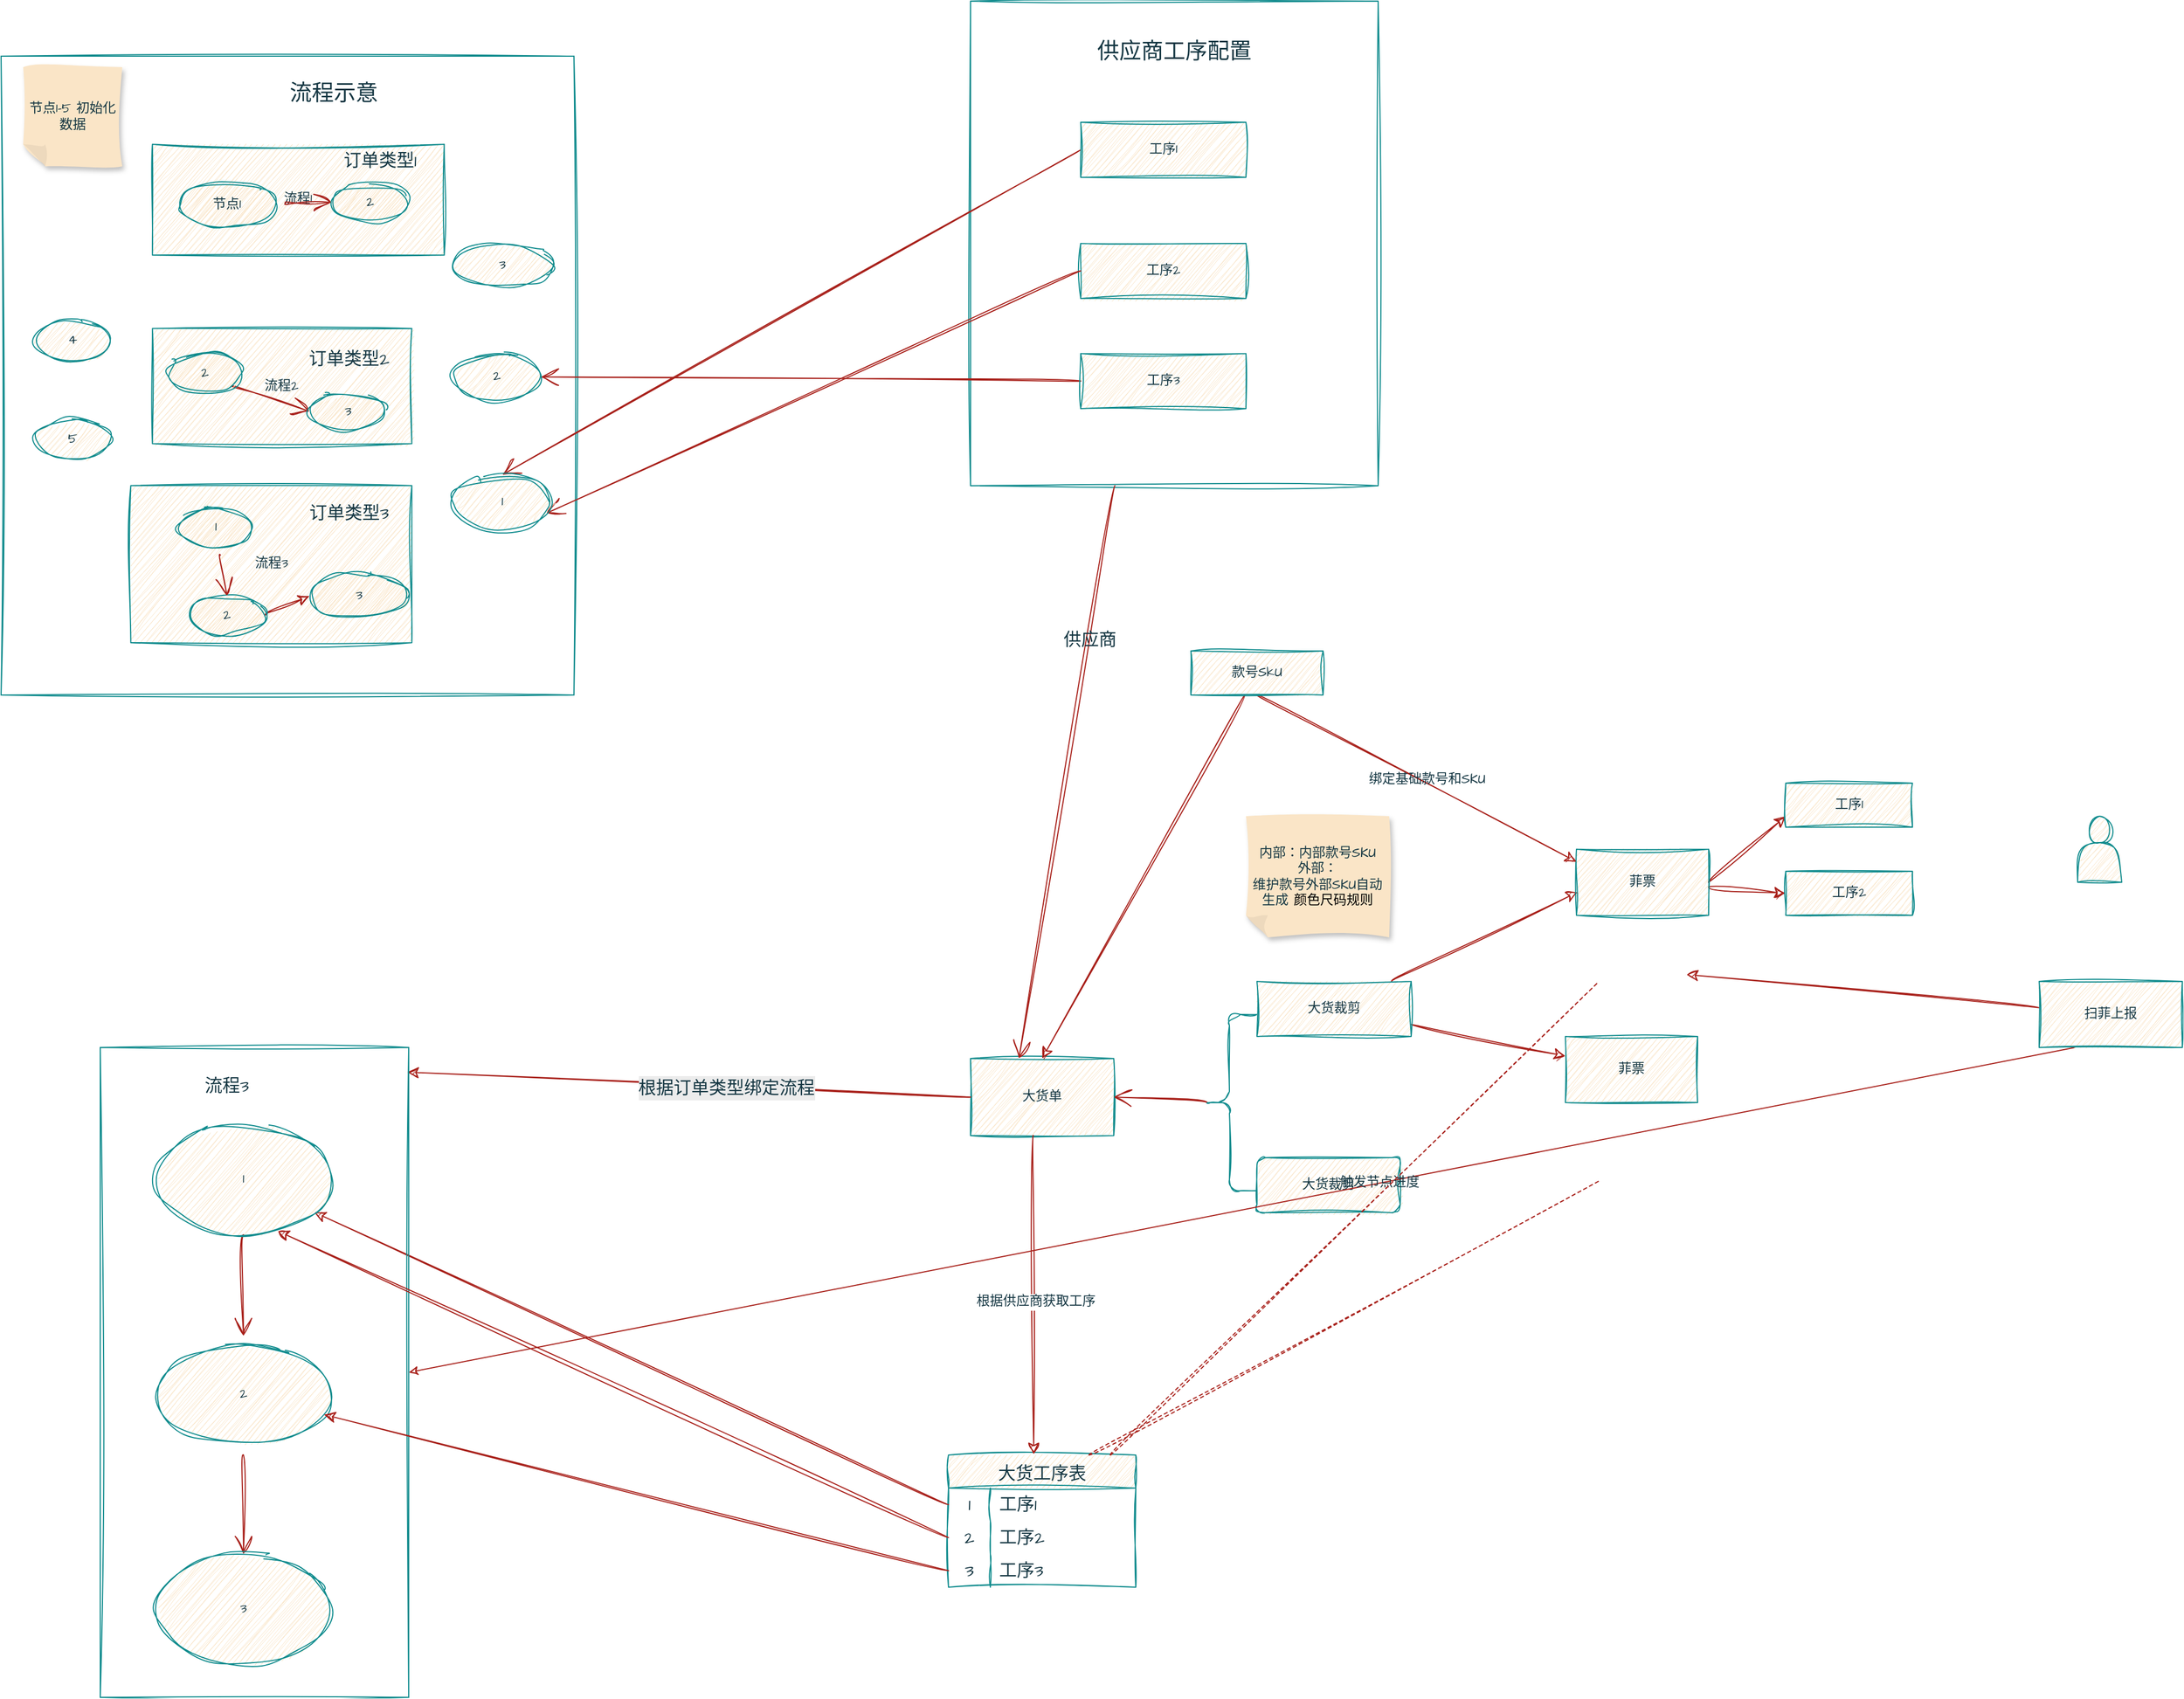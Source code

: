 <mxfile version="27.2.0">
  <diagram name="第 1 页" id="W9jlXEuaU4t_uOBNAHtk">
    <mxGraphModel dx="4156" dy="3785" grid="1" gridSize="10" guides="1" tooltips="1" connect="1" arrows="1" fold="1" page="0" pageScale="1" pageWidth="850" pageHeight="1100" background="none" math="0" shadow="0" adaptiveColors="simple">
      <root>
        <mxCell id="0" />
        <mxCell id="1" style="" parent="0" />
        <mxCell id="cmWE11bbGO-BxmX4DhXF-16" value="大货单" style="rounded=0;whiteSpace=wrap;html=1;hachureGap=4;fontFamily=Architects Daughter;fontSource=https%3A%2F%2Ffonts.googleapis.com%2Fcss%3Ffamily%3DArchitects%2BDaughter;labelBackgroundColor=none;sketch=1;curveFitting=1;jiggle=2;fillColor=#FAE5C7;strokeColor=#0F8B8D;fontColor=#143642;" parent="1" vertex="1">
          <mxGeometry x="640" y="-290" width="130" height="70" as="geometry" />
        </mxCell>
        <mxCell id="TcwltuWnv1kfypabmCLU-60" style="edgeStyle=none;curved=1;rounded=0;sketch=1;hachureGap=4;jiggle=2;curveFitting=1;orthogonalLoop=1;jettySize=auto;html=1;exitX=0.1;exitY=0.5;exitDx=0;exitDy=0;exitPerimeter=0;entryX=1;entryY=0.5;entryDx=0;entryDy=0;strokeColor=#A8201A;fontFamily=Architects Daughter;fontSource=https%3A%2F%2Ffonts.googleapis.com%2Fcss%3Ffamily%3DArchitects%2BDaughter;fontSize=16;fontColor=default;startSize=14;endArrow=open;endSize=14;sourcePerimeterSpacing=8;targetPerimeterSpacing=8;fillColor=#FAE5C7;labelBackgroundColor=none;" parent="1" source="cmWE11bbGO-BxmX4DhXF-53" target="cmWE11bbGO-BxmX4DhXF-16" edge="1">
          <mxGeometry relative="1" as="geometry" />
        </mxCell>
        <mxCell id="cmWE11bbGO-BxmX4DhXF-53" value="" style="shape=curlyBracket;whiteSpace=wrap;html=1;rounded=1;labelPosition=left;verticalLabelPosition=middle;align=right;verticalAlign=middle;hachureGap=4;fontFamily=Architects Daughter;fontSource=https%3A%2F%2Ffonts.googleapis.com%2Fcss%3Ffamily%3DArchitects%2BDaughter;labelBackgroundColor=none;sketch=1;curveFitting=1;jiggle=2;fillColor=#FAE5C7;strokeColor=#0F8B8D;fontColor=#143642;" parent="1" vertex="1">
          <mxGeometry x="850" y="-330" width="50" height="160" as="geometry" />
        </mxCell>
        <mxCell id="cmWE11bbGO-BxmX4DhXF-55" value="大货裁剪" style="whiteSpace=wrap;html=1;fontFamily=Architects Daughter;align=center;rounded=1;hachureGap=4;fontSource=https%3A%2F%2Ffonts.googleapis.com%2Fcss%3Ffamily%3DArchitects%2BDaughter;labelBackgroundColor=none;sketch=1;curveFitting=1;jiggle=2;fillColor=#FAE5C7;strokeColor=#0F8B8D;fontColor=#143642;" parent="1" vertex="1">
          <mxGeometry x="900" y="-200" width="130" height="50" as="geometry" />
        </mxCell>
        <mxCell id="cmWE11bbGO-BxmX4DhXF-61" value="" style="edgeStyle=none;curved=1;rounded=0;hachureGap=4;orthogonalLoop=1;jettySize=auto;html=1;fontFamily=Architects Daughter;fontSource=https%3A%2F%2Ffonts.googleapis.com%2Fcss%3Ffamily%3DArchitects%2BDaughter;fontSize=12;fontColor=default;startSize=8;endSize=8;entryX=0.008;entryY=0.65;entryDx=0;entryDy=0;entryPerimeter=0;labelBackgroundColor=none;sketch=1;curveFitting=1;jiggle=2;strokeColor=#A8201A;" parent="1" source="cmWE11bbGO-BxmX4DhXF-57" target="cmWE11bbGO-BxmX4DhXF-60" edge="1">
          <mxGeometry relative="1" as="geometry" />
        </mxCell>
        <mxCell id="cmWE11bbGO-BxmX4DhXF-64" value="" style="edgeStyle=none;curved=1;rounded=0;hachureGap=4;orthogonalLoop=1;jettySize=auto;html=1;fontFamily=Architects Daughter;fontSource=https%3A%2F%2Ffonts.googleapis.com%2Fcss%3Ffamily%3DArchitects%2BDaughter;fontSize=12;fontColor=default;startSize=8;endSize=8;labelBackgroundColor=none;sketch=1;curveFitting=1;jiggle=2;strokeColor=#A8201A;" parent="1" source="cmWE11bbGO-BxmX4DhXF-57" target="cmWE11bbGO-BxmX4DhXF-63" edge="1">
          <mxGeometry relative="1" as="geometry" />
        </mxCell>
        <mxCell id="cmWE11bbGO-BxmX4DhXF-57" value="大货裁剪" style="whiteSpace=wrap;html=1;hachureGap=4;fontFamily=Architects Daughter;fontSource=https%3A%2F%2Ffonts.googleapis.com%2Fcss%3Ffamily%3DArchitects%2BDaughter;labelBackgroundColor=none;sketch=1;curveFitting=1;jiggle=2;fillColor=#FAE5C7;strokeColor=#0F8B8D;fontColor=#143642;" parent="1" vertex="1">
          <mxGeometry x="900" y="-360" width="140" height="50" as="geometry" />
        </mxCell>
        <mxCell id="cmWE11bbGO-BxmX4DhXF-79" style="edgeStyle=none;curved=1;rounded=0;hachureGap=4;orthogonalLoop=1;jettySize=auto;html=1;exitX=1;exitY=0.5;exitDx=0;exitDy=0;entryX=0;entryY=0.75;entryDx=0;entryDy=0;fontFamily=Architects Daughter;fontSource=https%3A%2F%2Ffonts.googleapis.com%2Fcss%3Ffamily%3DArchitects%2BDaughter;fontSize=12;fontColor=default;startSize=8;endSize=8;labelBackgroundColor=none;sketch=1;curveFitting=1;jiggle=2;strokeColor=#A8201A;" parent="1" source="cmWE11bbGO-BxmX4DhXF-60" target="cmWE11bbGO-BxmX4DhXF-76" edge="1">
          <mxGeometry relative="1" as="geometry" />
        </mxCell>
        <mxCell id="cmWE11bbGO-BxmX4DhXF-80" style="edgeStyle=none;curved=1;rounded=0;hachureGap=4;orthogonalLoop=1;jettySize=auto;html=1;entryX=0;entryY=0.5;entryDx=0;entryDy=0;fontFamily=Architects Daughter;fontSource=https%3A%2F%2Ffonts.googleapis.com%2Fcss%3Ffamily%3DArchitects%2BDaughter;fontSize=12;fontColor=default;startSize=8;endSize=8;labelBackgroundColor=none;sketch=1;curveFitting=1;jiggle=2;strokeColor=#A8201A;" parent="1" source="cmWE11bbGO-BxmX4DhXF-60" target="cmWE11bbGO-BxmX4DhXF-77" edge="1">
          <mxGeometry relative="1" as="geometry" />
        </mxCell>
        <mxCell id="cmWE11bbGO-BxmX4DhXF-60" value="菲票" style="whiteSpace=wrap;html=1;fontFamily=Architects Daughter;hachureGap=4;fontSource=https%3A%2F%2Ffonts.googleapis.com%2Fcss%3Ffamily%3DArchitects%2BDaughter;labelBackgroundColor=none;sketch=1;curveFitting=1;jiggle=2;fillColor=#FAE5C7;strokeColor=#0F8B8D;fontColor=#143642;" parent="1" vertex="1">
          <mxGeometry x="1190" y="-480" width="120" height="60" as="geometry" />
        </mxCell>
        <mxCell id="cmWE11bbGO-BxmX4DhXF-63" value="菲票" style="whiteSpace=wrap;html=1;fontFamily=Architects Daughter;hachureGap=4;fontSource=https%3A%2F%2Ffonts.googleapis.com%2Fcss%3Ffamily%3DArchitects%2BDaughter;labelBackgroundColor=none;sketch=1;curveFitting=1;jiggle=2;fillColor=#FAE5C7;strokeColor=#0F8B8D;fontColor=#143642;" parent="1" vertex="1">
          <mxGeometry x="1180" y="-310" width="120" height="60" as="geometry" />
        </mxCell>
        <mxCell id="cmWE11bbGO-BxmX4DhXF-67" style="edgeStyle=none;curved=1;rounded=0;hachureGap=4;orthogonalLoop=1;jettySize=auto;html=1;entryX=0.5;entryY=0;entryDx=0;entryDy=0;fontFamily=Architects Daughter;fontSource=https%3A%2F%2Ffonts.googleapis.com%2Fcss%3Ffamily%3DArchitects%2BDaughter;fontSize=12;fontColor=default;startSize=8;endSize=8;labelBackgroundColor=none;sketch=1;curveFitting=1;jiggle=2;strokeColor=#A8201A;" parent="1" source="cmWE11bbGO-BxmX4DhXF-66" target="cmWE11bbGO-BxmX4DhXF-16" edge="1">
          <mxGeometry relative="1" as="geometry" />
        </mxCell>
        <mxCell id="cmWE11bbGO-BxmX4DhXF-68" style="edgeStyle=none;curved=1;rounded=0;hachureGap=4;orthogonalLoop=1;jettySize=auto;html=1;entryX=0.5;entryY=0;entryDx=0;entryDy=0;fontFamily=Architects Daughter;fontSource=https%3A%2F%2Ffonts.googleapis.com%2Fcss%3Ffamily%3DArchitects%2BDaughter;fontSize=12;fontColor=default;startSize=8;endSize=8;exitX=0.5;exitY=1;exitDx=0;exitDy=0;labelBackgroundColor=none;sketch=1;curveFitting=1;jiggle=2;strokeColor=#A8201A;" parent="1" source="cmWE11bbGO-BxmX4DhXF-66" edge="1">
          <mxGeometry relative="1" as="geometry">
            <mxPoint x="800" y="-590.003" as="sourcePoint" />
            <mxPoint x="1190" y="-468.67" as="targetPoint" />
          </mxGeometry>
        </mxCell>
        <mxCell id="cmWE11bbGO-BxmX4DhXF-69" value="" style="edgeLabel;html=1;align=center;verticalAlign=middle;resizable=0;points=[];fontSize=12;hachureGap=4;fontFamily=Architects Daughter;fontSource=https%3A%2F%2Ffonts.googleapis.com%2Fcss%3Ffamily%3DArchitects%2BDaughter;labelBackgroundColor=none;sketch=1;curveFitting=1;jiggle=2;fontColor=#143642;" parent="cmWE11bbGO-BxmX4DhXF-68" vertex="1" connectable="0">
          <mxGeometry x="0.214" y="3" relative="1" as="geometry">
            <mxPoint as="offset" />
          </mxGeometry>
        </mxCell>
        <mxCell id="cmWE11bbGO-BxmX4DhXF-70" value="绑定基础款号和SKU" style="edgeLabel;html=1;align=center;verticalAlign=middle;resizable=0;points=[];fontSize=12;hachureGap=4;fontFamily=Architects Daughter;fontSource=https%3A%2F%2Ffonts.googleapis.com%2Fcss%3Ffamily%3DArchitects%2BDaughter;labelBackgroundColor=none;sketch=1;curveFitting=1;jiggle=2;fontColor=#143642;" parent="cmWE11bbGO-BxmX4DhXF-68" vertex="1" connectable="0">
          <mxGeometry x="0.049" y="3" relative="1" as="geometry">
            <mxPoint as="offset" />
          </mxGeometry>
        </mxCell>
        <mxCell id="cmWE11bbGO-BxmX4DhXF-66" value="款号SkU" style="rounded=0;whiteSpace=wrap;html=1;hachureGap=4;fontFamily=Architects Daughter;fontSource=https%3A%2F%2Ffonts.googleapis.com%2Fcss%3Ffamily%3DArchitects%2BDaughter;labelBackgroundColor=none;sketch=1;curveFitting=1;jiggle=2;fillColor=#FAE5C7;strokeColor=#0F8B8D;fontColor=#143642;" parent="1" vertex="1">
          <mxGeometry x="840" y="-660" width="120" height="40" as="geometry" />
        </mxCell>
        <mxCell id="cmWE11bbGO-BxmX4DhXF-74" value="内部：内部款号SKU&lt;div&gt;外部：&lt;/div&gt;&lt;div&gt;维护款号外部SKU自动生成&amp;nbsp;&lt;span style=&quot;background-color: transparent; color: light-dark(rgb(0, 0, 0), rgb(237, 237, 237));&quot;&gt;颜色尺码规则&lt;/span&gt;&lt;/div&gt;" style="shape=note;whiteSpace=wrap;html=1;backgroundOutline=1;darkOpacity=0.05;strokeColor=none;fillStyle=solid;direction=west;gradientDirection=north;shadow=1;size=20;pointerEvents=1;hachureGap=4;fontFamily=Architects Daughter;fontSource=https%3A%2F%2Ffonts.googleapis.com%2Fcss%3Ffamily%3DArchitects%2BDaughter;labelBackgroundColor=none;sketch=1;curveFitting=1;jiggle=2;fillColor=#FAE5C7;fontColor=#143642;" parent="1" vertex="1">
          <mxGeometry x="890" y="-510" width="130" height="110" as="geometry" />
        </mxCell>
        <mxCell id="KBR9rTQuNz3WerCVQNlE-19" style="edgeStyle=none;curved=1;rounded=0;hachureGap=4;orthogonalLoop=1;jettySize=auto;html=1;fontFamily=Architects Daughter;fontSource=https%3A%2F%2Ffonts.googleapis.com%2Fcss%3Ffamily%3DArchitects%2BDaughter;fontSize=12;fontColor=default;startSize=8;endSize=8;labelBackgroundColor=none;sketch=1;curveFitting=1;jiggle=2;strokeColor=#A8201A;" parent="1" source="cmWE11bbGO-BxmX4DhXF-75" target="KBR9rTQuNz3WerCVQNlE-13" edge="1">
          <mxGeometry relative="1" as="geometry" />
        </mxCell>
        <mxCell id="KBR9rTQuNz3WerCVQNlE-21" style="edgeStyle=none;curved=1;rounded=0;hachureGap=4;orthogonalLoop=1;jettySize=auto;html=1;exitX=0.25;exitY=1;exitDx=0;exitDy=0;fontFamily=Architects Daughter;fontSource=https%3A%2F%2Ffonts.googleapis.com%2Fcss%3Ffamily%3DArchitects%2BDaughter;fontSize=12;fontColor=default;shape=filledEdge;entryX=1;entryY=0.5;entryDx=0;entryDy=0;labelBackgroundColor=none;sketch=1;curveFitting=1;jiggle=2;strokeColor=#A8201A;" parent="1" source="cmWE11bbGO-BxmX4DhXF-75" target="_ix0btXfoE0SnyyS-UEz-6" edge="1">
          <mxGeometry relative="1" as="geometry">
            <mxPoint x="1434.31" y="-42.04" as="targetPoint" />
          </mxGeometry>
        </mxCell>
        <mxCell id="KBR9rTQuNz3WerCVQNlE-22" value="触发节点进度" style="edgeLabel;html=1;align=center;verticalAlign=middle;resizable=0;points=[];fontSize=12;hachureGap=4;fontFamily=Architects Daughter;fontSource=https%3A%2F%2Ffonts.googleapis.com%2Fcss%3Ffamily%3DArchitects%2BDaughter;labelBackgroundColor=none;sketch=1;curveFitting=1;jiggle=2;fontColor=#143642;" parent="KBR9rTQuNz3WerCVQNlE-21" vertex="1" connectable="0">
          <mxGeometry x="-0.165" relative="1" as="geometry">
            <mxPoint as="offset" />
          </mxGeometry>
        </mxCell>
        <mxCell id="cmWE11bbGO-BxmX4DhXF-75" value="扫菲上报" style="rounded=0;whiteSpace=wrap;html=1;hachureGap=4;fontFamily=Architects Daughter;fontSource=https%3A%2F%2Ffonts.googleapis.com%2Fcss%3Ffamily%3DArchitects%2BDaughter;labelBackgroundColor=none;sketch=1;curveFitting=1;jiggle=2;fillColor=#FAE5C7;strokeColor=#0F8B8D;fontColor=#143642;" parent="1" vertex="1">
          <mxGeometry x="1610" y="-360" width="130" height="60" as="geometry" />
        </mxCell>
        <mxCell id="cmWE11bbGO-BxmX4DhXF-76" value="工序1" style="rounded=0;whiteSpace=wrap;html=1;hachureGap=4;fontFamily=Architects Daughter;fontSource=https%3A%2F%2Ffonts.googleapis.com%2Fcss%3Ffamily%3DArchitects%2BDaughter;labelBackgroundColor=none;sketch=1;curveFitting=1;jiggle=2;fillColor=#FAE5C7;strokeColor=#0F8B8D;fontColor=#143642;" parent="1" vertex="1">
          <mxGeometry x="1380" y="-540" width="115" height="40" as="geometry" />
        </mxCell>
        <mxCell id="cmWE11bbGO-BxmX4DhXF-77" value="工序2" style="rounded=0;whiteSpace=wrap;html=1;hachureGap=4;fontFamily=Architects Daughter;fontSource=https%3A%2F%2Ffonts.googleapis.com%2Fcss%3Ffamily%3DArchitects%2BDaughter;labelBackgroundColor=none;sketch=1;curveFitting=1;jiggle=2;fillColor=#FAE5C7;strokeColor=#0F8B8D;fontColor=#143642;" parent="1" vertex="1">
          <mxGeometry x="1380" y="-460" width="115" height="40" as="geometry" />
        </mxCell>
        <mxCell id="cmWE11bbGO-BxmX4DhXF-95" value="大货工序表" style="shape=table;startSize=30;container=1;collapsible=0;childLayout=tableLayout;fixedRows=1;rowLines=0;fontStyle=0;fontSize=16;hachureGap=4;fontFamily=Architects Daughter;fontSource=https%3A%2F%2Ffonts.googleapis.com%2Fcss%3Ffamily%3DArchitects%2BDaughter;labelBackgroundColor=none;sketch=1;curveFitting=1;jiggle=2;fillColor=#FAE5C7;strokeColor=#0F8B8D;fontColor=#143642;" parent="1" vertex="1">
          <mxGeometry x="620" y="70" width="170" height="120" as="geometry" />
        </mxCell>
        <mxCell id="cmWE11bbGO-BxmX4DhXF-96" value="" style="shape=tableRow;horizontal=0;startSize=0;swimlaneHead=0;swimlaneBody=0;top=0;left=0;bottom=0;right=0;collapsible=0;dropTarget=0;fillColor=none;points=[[0,0.5],[1,0.5]];portConstraint=eastwest;fontSize=16;hachureGap=4;fontFamily=Architects Daughter;fontSource=https%3A%2F%2Ffonts.googleapis.com%2Fcss%3Ffamily%3DArchitects%2BDaughter;labelBackgroundColor=none;sketch=1;curveFitting=1;jiggle=2;strokeColor=#0F8B8D;fontColor=#143642;" parent="cmWE11bbGO-BxmX4DhXF-95" vertex="1">
          <mxGeometry y="30" width="170" height="30" as="geometry" />
        </mxCell>
        <mxCell id="cmWE11bbGO-BxmX4DhXF-97" value="1" style="shape=partialRectangle;html=1;whiteSpace=wrap;connectable=0;fillColor=none;top=0;left=0;bottom=0;right=0;overflow=hidden;pointerEvents=1;fontSize=16;hachureGap=4;fontFamily=Architects Daughter;fontSource=https%3A%2F%2Ffonts.googleapis.com%2Fcss%3Ffamily%3DArchitects%2BDaughter;labelBackgroundColor=none;sketch=1;curveFitting=1;jiggle=2;strokeColor=#0F8B8D;fontColor=#143642;" parent="cmWE11bbGO-BxmX4DhXF-96" vertex="1">
          <mxGeometry width="38" height="30" as="geometry">
            <mxRectangle width="38" height="30" as="alternateBounds" />
          </mxGeometry>
        </mxCell>
        <mxCell id="cmWE11bbGO-BxmX4DhXF-98" value="工序1" style="shape=partialRectangle;html=1;whiteSpace=wrap;connectable=0;fillColor=none;top=0;left=0;bottom=0;right=0;align=left;spacingLeft=6;overflow=hidden;fontSize=16;hachureGap=4;fontFamily=Architects Daughter;fontSource=https%3A%2F%2Ffonts.googleapis.com%2Fcss%3Ffamily%3DArchitects%2BDaughter;labelBackgroundColor=none;sketch=1;curveFitting=1;jiggle=2;strokeColor=#0F8B8D;fontColor=#143642;" parent="cmWE11bbGO-BxmX4DhXF-96" vertex="1">
          <mxGeometry x="38" width="132" height="30" as="geometry">
            <mxRectangle width="132" height="30" as="alternateBounds" />
          </mxGeometry>
        </mxCell>
        <mxCell id="cmWE11bbGO-BxmX4DhXF-99" value="" style="shape=tableRow;horizontal=0;startSize=0;swimlaneHead=0;swimlaneBody=0;top=0;left=0;bottom=0;right=0;collapsible=0;dropTarget=0;fillColor=none;points=[[0,0.5],[1,0.5]];portConstraint=eastwest;fontSize=16;hachureGap=4;fontFamily=Architects Daughter;fontSource=https%3A%2F%2Ffonts.googleapis.com%2Fcss%3Ffamily%3DArchitects%2BDaughter;labelBackgroundColor=none;sketch=1;curveFitting=1;jiggle=2;strokeColor=#0F8B8D;fontColor=#143642;" parent="cmWE11bbGO-BxmX4DhXF-95" vertex="1">
          <mxGeometry y="60" width="170" height="30" as="geometry" />
        </mxCell>
        <mxCell id="cmWE11bbGO-BxmX4DhXF-100" value="2" style="shape=partialRectangle;html=1;whiteSpace=wrap;connectable=0;fillColor=none;top=0;left=0;bottom=0;right=0;overflow=hidden;fontSize=16;hachureGap=4;fontFamily=Architects Daughter;fontSource=https%3A%2F%2Ffonts.googleapis.com%2Fcss%3Ffamily%3DArchitects%2BDaughter;labelBackgroundColor=none;sketch=1;curveFitting=1;jiggle=2;strokeColor=#0F8B8D;fontColor=#143642;" parent="cmWE11bbGO-BxmX4DhXF-99" vertex="1">
          <mxGeometry width="38" height="30" as="geometry">
            <mxRectangle width="38" height="30" as="alternateBounds" />
          </mxGeometry>
        </mxCell>
        <mxCell id="cmWE11bbGO-BxmX4DhXF-101" value="工序2" style="shape=partialRectangle;html=1;whiteSpace=wrap;connectable=0;fillColor=none;top=0;left=0;bottom=0;right=0;align=left;spacingLeft=6;overflow=hidden;fontSize=16;hachureGap=4;fontFamily=Architects Daughter;fontSource=https%3A%2F%2Ffonts.googleapis.com%2Fcss%3Ffamily%3DArchitects%2BDaughter;labelBackgroundColor=none;sketch=1;curveFitting=1;jiggle=2;strokeColor=#0F8B8D;fontColor=#143642;" parent="cmWE11bbGO-BxmX4DhXF-99" vertex="1">
          <mxGeometry x="38" width="132" height="30" as="geometry">
            <mxRectangle width="132" height="30" as="alternateBounds" />
          </mxGeometry>
        </mxCell>
        <mxCell id="cmWE11bbGO-BxmX4DhXF-102" value="" style="shape=tableRow;horizontal=0;startSize=0;swimlaneHead=0;swimlaneBody=0;top=0;left=0;bottom=0;right=0;collapsible=0;dropTarget=0;fillColor=none;points=[[0,0.5],[1,0.5]];portConstraint=eastwest;fontSize=16;hachureGap=4;fontFamily=Architects Daughter;fontSource=https%3A%2F%2Ffonts.googleapis.com%2Fcss%3Ffamily%3DArchitects%2BDaughter;labelBackgroundColor=none;sketch=1;curveFitting=1;jiggle=2;strokeColor=#0F8B8D;fontColor=#143642;" parent="cmWE11bbGO-BxmX4DhXF-95" vertex="1">
          <mxGeometry y="90" width="170" height="30" as="geometry" />
        </mxCell>
        <mxCell id="cmWE11bbGO-BxmX4DhXF-103" value="3" style="shape=partialRectangle;html=1;whiteSpace=wrap;connectable=0;fillColor=none;top=0;left=0;bottom=0;right=0;overflow=hidden;fontSize=16;hachureGap=4;fontFamily=Architects Daughter;fontSource=https%3A%2F%2Ffonts.googleapis.com%2Fcss%3Ffamily%3DArchitects%2BDaughter;labelBackgroundColor=none;sketch=1;curveFitting=1;jiggle=2;strokeColor=#0F8B8D;fontColor=#143642;" parent="cmWE11bbGO-BxmX4DhXF-102" vertex="1">
          <mxGeometry width="38" height="30" as="geometry">
            <mxRectangle width="38" height="30" as="alternateBounds" />
          </mxGeometry>
        </mxCell>
        <mxCell id="cmWE11bbGO-BxmX4DhXF-104" value="工序3" style="shape=partialRectangle;html=1;whiteSpace=wrap;connectable=0;fillColor=none;top=0;left=0;bottom=0;right=0;align=left;spacingLeft=6;overflow=hidden;fontSize=16;hachureGap=4;fontFamily=Architects Daughter;fontSource=https%3A%2F%2Ffonts.googleapis.com%2Fcss%3Ffamily%3DArchitects%2BDaughter;labelBackgroundColor=none;sketch=1;curveFitting=1;jiggle=2;strokeColor=#0F8B8D;fontColor=#143642;" parent="cmWE11bbGO-BxmX4DhXF-102" vertex="1">
          <mxGeometry x="38" width="132" height="30" as="geometry">
            <mxRectangle width="132" height="30" as="alternateBounds" />
          </mxGeometry>
        </mxCell>
        <mxCell id="cmWE11bbGO-BxmX4DhXF-106" value="" style="shape=actor;whiteSpace=wrap;html=1;hachureGap=4;fontFamily=Architects Daughter;fontSource=https%3A%2F%2Ffonts.googleapis.com%2Fcss%3Ffamily%3DArchitects%2BDaughter;labelBackgroundColor=none;sketch=1;curveFitting=1;jiggle=2;fillColor=#FAE5C7;strokeColor=#0F8B8D;fontColor=#143642;" parent="1" vertex="1">
          <mxGeometry x="1645" y="-510" width="40" height="60" as="geometry" />
        </mxCell>
        <mxCell id="KBR9rTQuNz3WerCVQNlE-13" value="" style="shape=image;html=1;verticalAlign=top;verticalLabelPosition=bottom;labelBackgroundColor=none;imageAspect=0;aspect=fixed;image=https://cdn1.iconfinder.com/data/icons/iconoir-vol-3/24/qr-code-128.png;hachureGap=4;fontFamily=Architects Daughter;fontSource=https%3A%2F%2Ffonts.googleapis.com%2Fcss%3Ffamily%3DArchitects%2BDaughter;labelBorderColor=none;sketch=1;curveFitting=1;jiggle=2;fillColor=#FAE5C7;strokeColor=#0F8B8D;fontColor=#143642;" parent="1" vertex="1">
          <mxGeometry x="1210" y="-410" width="80" height="80" as="geometry" />
        </mxCell>
        <mxCell id="KBR9rTQuNz3WerCVQNlE-14" value="" style="shape=image;html=1;verticalAlign=top;verticalLabelPosition=bottom;labelBackgroundColor=none;imageAspect=0;aspect=fixed;image=https://cdn1.iconfinder.com/data/icons/iconoir-vol-3/24/qr-code-128.png;hachureGap=4;fontFamily=Architects Daughter;fontSource=https%3A%2F%2Ffonts.googleapis.com%2Fcss%3Ffamily%3DArchitects%2BDaughter;labelBorderColor=none;sketch=1;curveFitting=1;jiggle=2;fillColor=#FAE5C7;strokeColor=#0F8B8D;fontColor=#143642;" parent="1" vertex="1">
          <mxGeometry x="1210" y="-240" width="80" height="80" as="geometry" />
        </mxCell>
        <mxCell id="KBR9rTQuNz3WerCVQNlE-17" style="edgeStyle=none;curved=1;rounded=0;hachureGap=4;orthogonalLoop=1;jettySize=auto;html=1;entryX=-0.002;entryY=0.633;entryDx=0;entryDy=0;entryPerimeter=0;fontFamily=Architects Daughter;fontSource=https%3A%2F%2Ffonts.googleapis.com%2Fcss%3Ffamily%3DArchitects%2BDaughter;fontSize=12;fontColor=default;startSize=8;endSize=8;dashed=1;endArrow=none;endFill=0;labelBackgroundColor=none;sketch=1;curveFitting=1;jiggle=2;strokeColor=#A8201A;" parent="1" source="cmWE11bbGO-BxmX4DhXF-95" target="KBR9rTQuNz3WerCVQNlE-13" edge="1">
          <mxGeometry relative="1" as="geometry" />
        </mxCell>
        <mxCell id="KBR9rTQuNz3WerCVQNlE-18" style="edgeStyle=none;curved=1;rounded=0;hachureGap=4;orthogonalLoop=1;jettySize=auto;html=1;fontFamily=Architects Daughter;fontSource=https%3A%2F%2Ffonts.googleapis.com%2Fcss%3Ffamily%3DArchitects%2BDaughter;fontSize=12;fontColor=default;startSize=8;endSize=8;endArrow=none;endFill=0;dashed=1;exitX=0.75;exitY=0;exitDx=0;exitDy=0;labelBackgroundColor=none;sketch=1;curveFitting=1;jiggle=2;strokeColor=#A8201A;" parent="1" source="cmWE11bbGO-BxmX4DhXF-95" target="KBR9rTQuNz3WerCVQNlE-14" edge="1">
          <mxGeometry relative="1" as="geometry">
            <mxPoint x="910" y="20" as="sourcePoint" />
          </mxGeometry>
        </mxCell>
        <mxCell id="TcwltuWnv1kfypabmCLU-42" value="" style="group;labelBackgroundColor=none;fontColor=#143642;" parent="1" vertex="1" connectable="0">
          <mxGeometry x="-240" y="-1200" width="520" height="580" as="geometry" />
        </mxCell>
        <mxCell id="KBR9rTQuNz3WerCVQNlE-58" value="" style="shape=table;startSize=0;container=1;collapsible=0;childLayout=tableLayout;hachureGap=4;fontFamily=Architects Daughter;fontSource=https%3A%2F%2Ffonts.googleapis.com%2Fcss%3Ffamily%3DArchitects%2BDaughter;fillColor=none;labelBackgroundColor=none;sketch=1;curveFitting=1;jiggle=2;strokeColor=#0F8B8D;fontColor=#143642;" parent="TcwltuWnv1kfypabmCLU-42" vertex="1">
          <mxGeometry width="520" height="580" as="geometry" />
        </mxCell>
        <mxCell id="KBR9rTQuNz3WerCVQNlE-59" value="" style="shape=tableRow;horizontal=0;startSize=0;swimlaneHead=0;swimlaneBody=0;top=0;left=0;bottom=0;right=0;collapsible=0;dropTarget=0;fillColor=none;points=[[0,0.5],[1,0.5]];portConstraint=eastwest;hachureGap=4;fontFamily=Architects Daughter;fontSource=https%3A%2F%2Ffonts.googleapis.com%2Fcss%3Ffamily%3DArchitects%2BDaughter;labelBackgroundColor=none;sketch=1;curveFitting=1;jiggle=2;strokeColor=#0F8B8D;fontColor=#143642;" parent="KBR9rTQuNz3WerCVQNlE-58" vertex="1">
          <mxGeometry width="520" height="580" as="geometry" />
        </mxCell>
        <mxCell id="KBR9rTQuNz3WerCVQNlE-60" value="" style="shape=partialRectangle;html=1;whiteSpace=wrap;connectable=0;overflow=hidden;fillColor=none;top=0;left=0;bottom=0;right=0;pointerEvents=1;hachureGap=4;fontFamily=Architects Daughter;fontSource=https%3A%2F%2Ffonts.googleapis.com%2Fcss%3Ffamily%3DArchitects%2BDaughter;movable=0;resizable=0;rotatable=0;deletable=0;editable=0;locked=1;labelBackgroundColor=none;sketch=1;curveFitting=1;jiggle=2;strokeColor=#0F8B8D;fontColor=#143642;" parent="KBR9rTQuNz3WerCVQNlE-59" vertex="1">
          <mxGeometry width="520" height="580" as="geometry">
            <mxRectangle width="520" height="580" as="alternateBounds" />
          </mxGeometry>
        </mxCell>
        <mxCell id="TcwltuWnv1kfypabmCLU-4" value="流程1" style="rounded=0;whiteSpace=wrap;html=1;sketch=1;hachureGap=4;jiggle=2;curveFitting=1;fontFamily=Architects Daughter;fontSource=https%3A%2F%2Ffonts.googleapis.com%2Fcss%3Ffamily%3DArchitects%2BDaughter;labelBackgroundColor=none;fillColor=#FAE5C7;strokeColor=#0F8B8D;fontColor=#143642;" parent="TcwltuWnv1kfypabmCLU-42" vertex="1">
          <mxGeometry x="137.36" y="80" width="264.91" height="100.66" as="geometry" />
        </mxCell>
        <mxCell id="TcwltuWnv1kfypabmCLU-5" value="流程2" style="rounded=0;whiteSpace=wrap;html=1;sketch=1;hachureGap=4;jiggle=2;curveFitting=1;fontFamily=Architects Daughter;fontSource=https%3A%2F%2Ffonts.googleapis.com%2Fcss%3Ffamily%3DArchitects%2BDaughter;labelBackgroundColor=none;fillColor=#FAE5C7;strokeColor=#0F8B8D;fontColor=#143642;" parent="TcwltuWnv1kfypabmCLU-42" vertex="1">
          <mxGeometry x="137.358" y="247.213" width="235.472" height="104.59" as="geometry" />
        </mxCell>
        <mxCell id="TcwltuWnv1kfypabmCLU-6" value="流程3" style="rounded=0;whiteSpace=wrap;html=1;sketch=1;hachureGap=4;jiggle=2;curveFitting=1;fontFamily=Architects Daughter;fontSource=https%3A%2F%2Ffonts.googleapis.com%2Fcss%3Ffamily%3DArchitects%2BDaughter;labelBackgroundColor=none;fillColor=#FAE5C7;strokeColor=#0F8B8D;fontColor=#143642;" parent="TcwltuWnv1kfypabmCLU-42" vertex="1">
          <mxGeometry x="117.736" y="389.836" width="255.094" height="142.623" as="geometry" />
        </mxCell>
        <mxCell id="TcwltuWnv1kfypabmCLU-44" value="流程示意" style="text;strokeColor=none;fillColor=none;html=1;align=center;verticalAlign=middle;whiteSpace=wrap;rounded=0;fontSize=20;fontFamily=Architects Daughter;fontSource=https%3A%2F%2Ffonts.googleapis.com%2Fcss%3Ffamily%3DArchitects%2BDaughter;fontColor=#143642;labelBackgroundColor=none;" parent="TcwltuWnv1kfypabmCLU-42" vertex="1">
          <mxGeometry x="230.566" y="19.016" width="142.264" height="28.525" as="geometry" />
        </mxCell>
        <mxCell id="_ix0btXfoE0SnyyS-UEz-14" value="订单类型3" style="text;strokeColor=none;fillColor=none;html=1;align=center;verticalAlign=middle;whiteSpace=wrap;rounded=0;fontSize=16;fontFamily=Architects Daughter;fontSource=https%3A%2F%2Ffonts.googleapis.com%2Fcss%3Ffamily%3DArchitects%2BDaughter;fontColor=#143642;" vertex="1" parent="TcwltuWnv1kfypabmCLU-42">
          <mxGeometry x="271.7" y="400" width="88.3" height="30" as="geometry" />
        </mxCell>
        <mxCell id="_ix0btXfoE0SnyyS-UEz-15" value="订单类型2" style="text;strokeColor=none;fillColor=none;html=1;align=center;verticalAlign=middle;whiteSpace=wrap;rounded=0;fontSize=16;fontFamily=Architects Daughter;fontSource=https%3A%2F%2Ffonts.googleapis.com%2Fcss%3Ffamily%3DArchitects%2BDaughter;fontColor=#143642;" vertex="1" parent="TcwltuWnv1kfypabmCLU-42">
          <mxGeometry x="271.7" y="260" width="88.3" height="30" as="geometry" />
        </mxCell>
        <mxCell id="_ix0btXfoE0SnyyS-UEz-16" value="订单类型1" style="text;strokeColor=none;fillColor=none;html=1;align=center;verticalAlign=middle;whiteSpace=wrap;rounded=0;fontSize=16;fontFamily=Architects Daughter;fontSource=https%3A%2F%2Ffonts.googleapis.com%2Fcss%3Ffamily%3DArchitects%2BDaughter;fontColor=#143642;" vertex="1" parent="TcwltuWnv1kfypabmCLU-42">
          <mxGeometry x="300" y="80.0" width="88.3" height="30" as="geometry" />
        </mxCell>
        <mxCell id="_ix0btXfoE0SnyyS-UEz-17" value="5" style="ellipse;whiteSpace=wrap;html=1;sketch=1;hachureGap=4;jiggle=2;curveFitting=1;fontFamily=Architects Daughter;fontSource=https%3A%2F%2Ffonts.googleapis.com%2Fcss%3Ffamily%3DArchitects%2BDaughter;labelBackgroundColor=none;fillColor=#FAE5C7;strokeColor=#0F8B8D;fontColor=#143642;" vertex="1" parent="TcwltuWnv1kfypabmCLU-42">
          <mxGeometry x="30" y="330" width="70" height="35" as="geometry" />
        </mxCell>
        <mxCell id="TcwltuWnv1kfypabmCLU-36" value="4" style="ellipse;whiteSpace=wrap;html=1;sketch=1;hachureGap=4;jiggle=2;curveFitting=1;fontFamily=Architects Daughter;fontSource=https%3A%2F%2Ffonts.googleapis.com%2Fcss%3Ffamily%3DArchitects%2BDaughter;labelBackgroundColor=none;fillColor=#FAE5C7;strokeColor=#0F8B8D;fontColor=#143642;" parent="TcwltuWnv1kfypabmCLU-42" vertex="1">
          <mxGeometry x="30" y="240" width="70" height="35" as="geometry" />
        </mxCell>
        <mxCell id="TcwltuWnv1kfypabmCLU-43" value="" style="rounded=0;whiteSpace=wrap;html=1;sketch=1;hachureGap=4;jiggle=2;curveFitting=1;strokeColor=#0F8B8D;fontFamily=Architects Daughter;fontSource=https%3A%2F%2Ffonts.googleapis.com%2Fcss%3Ffamily%3DArchitects%2BDaughter;fontColor=#143642;fillColor=none;labelBackgroundColor=none;" parent="1" vertex="1">
          <mxGeometry x="640" y="-1250" width="370" height="440" as="geometry" />
        </mxCell>
        <mxCell id="TcwltuWnv1kfypabmCLU-64" style="edgeStyle=none;curved=1;rounded=0;sketch=1;hachureGap=4;jiggle=2;curveFitting=1;orthogonalLoop=1;jettySize=auto;html=1;strokeColor=#A8201A;fontFamily=Architects Daughter;fontSource=https%3A%2F%2Ffonts.googleapis.com%2Fcss%3Ffamily%3DArchitects%2BDaughter;fontSize=16;fontColor=default;startSize=14;endArrow=open;endSize=14;sourcePerimeterSpacing=8;targetPerimeterSpacing=8;fillColor=#FAE5C7;exitX=0.354;exitY=1;exitDx=0;exitDy=0;exitPerimeter=0;entryX=0.338;entryY=0;entryDx=0;entryDy=0;entryPerimeter=0;labelBackgroundColor=none;" parent="1" source="TcwltuWnv1kfypabmCLU-43" target="cmWE11bbGO-BxmX4DhXF-16" edge="1">
          <mxGeometry relative="1" as="geometry">
            <mxPoint x="660" y="-290" as="targetPoint" />
          </mxGeometry>
        </mxCell>
        <mxCell id="TcwltuWnv1kfypabmCLU-65" value="供应商" style="edgeLabel;html=1;align=center;verticalAlign=middle;resizable=0;points=[];fontSize=16;sketch=1;hachureGap=4;jiggle=2;curveFitting=1;strokeColor=#0F8B8D;fontFamily=Architects Daughter;fontSource=https%3A%2F%2Ffonts.googleapis.com%2Fcss%3Ffamily%3DArchitects%2BDaughter;fontColor=#143642;fillColor=#FAE5C7;labelBackgroundColor=none;" parent="TcwltuWnv1kfypabmCLU-64" vertex="1" connectable="0">
          <mxGeometry x="-0.463" relative="1" as="geometry">
            <mxPoint as="offset" />
          </mxGeometry>
        </mxCell>
        <mxCell id="_ix0btXfoE0SnyyS-UEz-8" style="edgeStyle=none;curved=1;rounded=0;sketch=1;hachureGap=4;jiggle=2;curveFitting=1;orthogonalLoop=1;jettySize=auto;html=1;exitX=0;exitY=0.5;exitDx=0;exitDy=0;entryX=0.995;entryY=0.038;entryDx=0;entryDy=0;entryPerimeter=0;strokeColor=#A8201A;fontFamily=Architects Daughter;fontSource=https%3A%2F%2Ffonts.googleapis.com%2Fcss%3Ffamily%3DArchitects%2BDaughter;fontSize=12;fontColor=#143642;startSize=8;endSize=8;fillColor=#FAE5C7;" edge="1" parent="1" source="cmWE11bbGO-BxmX4DhXF-16" target="_ix0btXfoE0SnyyS-UEz-6">
          <mxGeometry relative="1" as="geometry" />
        </mxCell>
        <mxCell id="_ix0btXfoE0SnyyS-UEz-25" value="&lt;span style=&quot;font-size: 16px; background-color: rgb(236, 236, 236);&quot;&gt;根据订单类型绑定流程&lt;/span&gt;" style="edgeLabel;html=1;align=center;verticalAlign=middle;resizable=0;points=[];fontSize=12;sketch=1;hachureGap=4;jiggle=2;curveFitting=1;strokeColor=#0F8B8D;fontFamily=Architects Daughter;fontSource=https%3A%2F%2Ffonts.googleapis.com%2Fcss%3Ffamily%3DArchitects%2BDaughter;fontColor=#143642;fillColor=#FAE5C7;" vertex="1" connectable="0" parent="_ix0btXfoE0SnyyS-UEz-8">
          <mxGeometry x="-0.128" y="2" relative="1" as="geometry">
            <mxPoint x="1" as="offset" />
          </mxGeometry>
        </mxCell>
        <mxCell id="_ix0btXfoE0SnyyS-UEz-18" style="edgeStyle=none;curved=1;rounded=0;sketch=1;hachureGap=4;jiggle=2;curveFitting=1;orthogonalLoop=1;jettySize=auto;html=1;entryX=0.455;entryY=-0.005;entryDx=0;entryDy=0;entryPerimeter=0;strokeColor=#A8201A;fontFamily=Architects Daughter;fontSource=https%3A%2F%2Ffonts.googleapis.com%2Fcss%3Ffamily%3DArchitects%2BDaughter;fontSize=12;fontColor=#143642;startSize=8;endSize=8;fillColor=#FAE5C7;" edge="1" parent="1" target="cmWE11bbGO-BxmX4DhXF-95">
          <mxGeometry relative="1" as="geometry">
            <mxPoint x="697" y="-220" as="sourcePoint" />
          </mxGeometry>
        </mxCell>
        <mxCell id="_ix0btXfoE0SnyyS-UEz-19" value="根据供应商获取工序" style="edgeLabel;html=1;align=center;verticalAlign=middle;resizable=0;points=[];fontSize=12;sketch=1;hachureGap=4;jiggle=2;curveFitting=1;strokeColor=#0F8B8D;fontFamily=Architects Daughter;fontSource=https%3A%2F%2Ffonts.googleapis.com%2Fcss%3Ffamily%3DArchitects%2BDaughter;fontColor=#143642;fillColor=#FAE5C7;" vertex="1" connectable="0" parent="_ix0btXfoE0SnyyS-UEz-18">
          <mxGeometry x="0.039" y="2" relative="1" as="geometry">
            <mxPoint as="offset" />
          </mxGeometry>
        </mxCell>
        <mxCell id="_ix0btXfoE0SnyyS-UEz-20" style="edgeStyle=none;curved=1;rounded=0;sketch=1;hachureGap=4;jiggle=2;curveFitting=1;orthogonalLoop=1;jettySize=auto;html=1;exitX=0;exitY=0.5;exitDx=0;exitDy=0;strokeColor=#A8201A;fontFamily=Architects Daughter;fontSource=https%3A%2F%2Ffonts.googleapis.com%2Fcss%3Ffamily%3DArchitects%2BDaughter;fontSize=12;fontColor=#143642;startSize=8;endSize=8;fillColor=#FAE5C7;" edge="1" parent="1" source="cmWE11bbGO-BxmX4DhXF-96" target="TcwltuWnv1kfypabmCLU-66">
          <mxGeometry relative="1" as="geometry">
            <mxPoint x="370" y="70" as="targetPoint" />
          </mxGeometry>
        </mxCell>
        <mxCell id="TcwltuWnv1kfypabmCLU-2" value="流程" style="" parent="0" />
        <mxCell id="TcwltuWnv1kfypabmCLU-34" value="2" style="ellipse;whiteSpace=wrap;html=1;sketch=1;hachureGap=4;jiggle=2;curveFitting=1;fontFamily=Architects Daughter;fontSource=https%3A%2F%2Ffonts.googleapis.com%2Fcss%3Ffamily%3DArchitects%2BDaughter;labelBackgroundColor=none;fillColor=#FAE5C7;strokeColor=#0F8B8D;fontColor=#143642;" parent="TcwltuWnv1kfypabmCLU-2" vertex="1">
          <mxGeometry x="170" y="-930" width="80" height="42.5" as="geometry" />
        </mxCell>
        <mxCell id="TcwltuWnv1kfypabmCLU-35" value="3" style="ellipse;whiteSpace=wrap;html=1;sketch=1;hachureGap=4;jiggle=2;curveFitting=1;fontFamily=Architects Daughter;fontSource=https%3A%2F%2Ffonts.googleapis.com%2Fcss%3Ffamily%3DArchitects%2BDaughter;labelBackgroundColor=none;fillColor=#FAE5C7;strokeColor=#0F8B8D;fontColor=#143642;" parent="TcwltuWnv1kfypabmCLU-2" vertex="1">
          <mxGeometry x="170" y="-1030" width="90" height="40" as="geometry" />
        </mxCell>
        <mxCell id="TcwltuWnv1kfypabmCLU-54" style="edgeStyle=none;curved=1;rounded=0;sketch=1;hachureGap=4;jiggle=2;curveFitting=1;orthogonalLoop=1;jettySize=auto;html=1;exitX=0;exitY=0.5;exitDx=0;exitDy=0;strokeColor=#A8201A;fontFamily=Architects Daughter;fontSource=https%3A%2F%2Ffonts.googleapis.com%2Fcss%3Ffamily%3DArchitects%2BDaughter;fontSize=16;fontColor=default;startSize=14;endArrow=open;endSize=14;sourcePerimeterSpacing=8;targetPerimeterSpacing=8;fillColor=#FAE5C7;entryX=0.5;entryY=0;entryDx=0;entryDy=0;labelBackgroundColor=none;" parent="TcwltuWnv1kfypabmCLU-2" source="TcwltuWnv1kfypabmCLU-48" target="TcwltuWnv1kfypabmCLU-30" edge="1">
          <mxGeometry relative="1" as="geometry" />
        </mxCell>
        <mxCell id="TcwltuWnv1kfypabmCLU-48" value="工序1" style="rounded=0;whiteSpace=wrap;html=1;sketch=1;hachureGap=4;jiggle=2;curveFitting=1;strokeColor=#0F8B8D;fontFamily=Architects Daughter;fontSource=https%3A%2F%2Ffonts.googleapis.com%2Fcss%3Ffamily%3DArchitects%2BDaughter;fontColor=#143642;fillColor=#FAE5C7;labelBackgroundColor=none;" parent="TcwltuWnv1kfypabmCLU-2" vertex="1">
          <mxGeometry x="740" y="-1140" width="150" height="50" as="geometry" />
        </mxCell>
        <mxCell id="TcwltuWnv1kfypabmCLU-50" value="工序2" style="rounded=0;whiteSpace=wrap;html=1;sketch=1;hachureGap=4;jiggle=2;curveFitting=1;strokeColor=#0F8B8D;fontFamily=Architects Daughter;fontSource=https%3A%2F%2Ffonts.googleapis.com%2Fcss%3Ffamily%3DArchitects%2BDaughter;fontColor=#143642;fillColor=#FAE5C7;labelBackgroundColor=none;" parent="TcwltuWnv1kfypabmCLU-2" vertex="1">
          <mxGeometry x="740" y="-1030" width="150" height="50" as="geometry" />
        </mxCell>
        <mxCell id="TcwltuWnv1kfypabmCLU-56" style="edgeStyle=none;curved=1;rounded=0;sketch=1;hachureGap=4;jiggle=2;curveFitting=1;orthogonalLoop=1;jettySize=auto;html=1;exitX=0;exitY=0.5;exitDx=0;exitDy=0;strokeColor=#A8201A;fontFamily=Architects Daughter;fontSource=https%3A%2F%2Ffonts.googleapis.com%2Fcss%3Ffamily%3DArchitects%2BDaughter;fontSize=16;fontColor=default;startSize=14;endArrow=open;endSize=14;sourcePerimeterSpacing=8;targetPerimeterSpacing=8;fillColor=#FAE5C7;entryX=1;entryY=0.5;entryDx=0;entryDy=0;labelBackgroundColor=none;" parent="TcwltuWnv1kfypabmCLU-2" source="TcwltuWnv1kfypabmCLU-51" target="TcwltuWnv1kfypabmCLU-34" edge="1">
          <mxGeometry relative="1" as="geometry" />
        </mxCell>
        <mxCell id="TcwltuWnv1kfypabmCLU-51" value="工序3" style="rounded=0;whiteSpace=wrap;html=1;sketch=1;hachureGap=4;jiggle=2;curveFitting=1;strokeColor=#0F8B8D;fontFamily=Architects Daughter;fontSource=https%3A%2F%2Ffonts.googleapis.com%2Fcss%3Ffamily%3DArchitects%2BDaughter;fontColor=#143642;fillColor=#FAE5C7;labelBackgroundColor=none;" parent="TcwltuWnv1kfypabmCLU-2" vertex="1">
          <mxGeometry x="740" y="-930" width="150" height="50" as="geometry" />
        </mxCell>
        <mxCell id="TcwltuWnv1kfypabmCLU-55" style="edgeStyle=none;curved=1;rounded=0;sketch=1;hachureGap=4;jiggle=2;curveFitting=1;orthogonalLoop=1;jettySize=auto;html=1;exitX=0;exitY=0.5;exitDx=0;exitDy=0;entryX=0.944;entryY=0.7;entryDx=0;entryDy=0;entryPerimeter=0;strokeColor=#A8201A;fontFamily=Architects Daughter;fontSource=https%3A%2F%2Ffonts.googleapis.com%2Fcss%3Ffamily%3DArchitects%2BDaughter;fontSize=16;fontColor=default;startSize=14;endArrow=open;endSize=14;sourcePerimeterSpacing=8;targetPerimeterSpacing=8;fillColor=#FAE5C7;labelBackgroundColor=none;" parent="TcwltuWnv1kfypabmCLU-2" source="TcwltuWnv1kfypabmCLU-50" target="TcwltuWnv1kfypabmCLU-30" edge="1">
          <mxGeometry relative="1" as="geometry" />
        </mxCell>
        <mxCell id="TcwltuWnv1kfypabmCLU-58" value="&lt;font&gt;供应商工序配置&lt;/font&gt;" style="text;strokeColor=none;fillColor=none;html=1;align=center;verticalAlign=middle;whiteSpace=wrap;rounded=0;fontSize=20;fontFamily=Architects Daughter;fontSource=https%3A%2F%2Ffonts.googleapis.com%2Fcss%3Ffamily%3DArchitects%2BDaughter;fontColor=#143642;labelBackgroundColor=none;" parent="TcwltuWnv1kfypabmCLU-2" vertex="1">
          <mxGeometry x="700" y="-1220" width="250" height="30" as="geometry" />
        </mxCell>
        <mxCell id="TcwltuWnv1kfypabmCLU-25" value="节点" parent="0" />
        <mxCell id="_ix0btXfoE0SnyyS-UEz-5" value="" style="shape=table;startSize=0;container=1;collapsible=0;childLayout=tableLayout;sketch=1;hachureGap=4;jiggle=2;curveFitting=1;fontFamily=Architects Daughter;fontSource=https%3A%2F%2Ffonts.googleapis.com%2Fcss%3Ffamily%3DArchitects%2BDaughter;labelBackgroundColor=none;fillColor=none;strokeColor=#0F8B8D;fontColor=#143642;" vertex="1" parent="TcwltuWnv1kfypabmCLU-25">
          <mxGeometry x="-150" y="-300" width="280" height="590" as="geometry" />
        </mxCell>
        <mxCell id="_ix0btXfoE0SnyyS-UEz-6" value="" style="shape=tableRow;horizontal=0;startSize=0;swimlaneHead=0;swimlaneBody=0;strokeColor=#0F8B8D;top=0;left=0;bottom=0;right=0;collapsible=0;dropTarget=0;fillColor=none;points=[[0,0.5],[1,0.5]];portConstraint=eastwest;sketch=1;hachureGap=4;jiggle=2;curveFitting=1;fontFamily=Architects Daughter;fontSource=https%3A%2F%2Ffonts.googleapis.com%2Fcss%3Ffamily%3DArchitects%2BDaughter;labelBackgroundColor=none;fontColor=#143642;" vertex="1" parent="_ix0btXfoE0SnyyS-UEz-5">
          <mxGeometry width="280" height="590" as="geometry" />
        </mxCell>
        <mxCell id="_ix0btXfoE0SnyyS-UEz-7" value="" style="shape=partialRectangle;html=1;whiteSpace=wrap;connectable=0;strokeColor=#0F8B8D;overflow=hidden;fillColor=none;top=0;left=0;bottom=0;right=0;pointerEvents=1;sketch=1;hachureGap=4;jiggle=2;curveFitting=1;fontFamily=Architects Daughter;fontSource=https%3A%2F%2Ffonts.googleapis.com%2Fcss%3Ffamily%3DArchitects%2BDaughter;labelBackgroundColor=none;fontColor=#143642;" vertex="1" parent="_ix0btXfoE0SnyyS-UEz-6">
          <mxGeometry width="280" height="590" as="geometry">
            <mxRectangle width="280" height="590" as="alternateBounds" />
          </mxGeometry>
        </mxCell>
        <mxCell id="TcwltuWnv1kfypabmCLU-40" style="edgeStyle=none;curved=1;rounded=0;sketch=1;hachureGap=4;jiggle=2;curveFitting=1;orthogonalLoop=1;jettySize=auto;html=1;entryX=0;entryY=0.5;entryDx=0;entryDy=0;strokeColor=#A8201A;fontFamily=Architects Daughter;fontSource=https%3A%2F%2Ffonts.googleapis.com%2Fcss%3Ffamily%3DArchitects%2BDaughter;fontSize=16;fontColor=default;startSize=14;endArrow=open;endSize=14;sourcePerimeterSpacing=8;targetPerimeterSpacing=8;fillColor=#FAE5C7;labelBackgroundColor=none;" parent="TcwltuWnv1kfypabmCLU-25" source="TcwltuWnv1kfypabmCLU-26" target="TcwltuWnv1kfypabmCLU-27" edge="1">
          <mxGeometry relative="1" as="geometry" />
        </mxCell>
        <mxCell id="TcwltuWnv1kfypabmCLU-26" value="节点1" style="ellipse;whiteSpace=wrap;html=1;sketch=1;hachureGap=4;jiggle=2;curveFitting=1;fontFamily=Architects Daughter;fontSource=https%3A%2F%2Ffonts.googleapis.com%2Fcss%3Ffamily%3DArchitects%2BDaughter;labelBackgroundColor=none;fillColor=#FAE5C7;strokeColor=#0F8B8D;fontColor=#143642;" parent="TcwltuWnv1kfypabmCLU-25" vertex="1">
          <mxGeometry x="-80" y="-1085" width="90" height="40" as="geometry" />
        </mxCell>
        <mxCell id="TcwltuWnv1kfypabmCLU-27" value="2" style="ellipse;whiteSpace=wrap;html=1;sketch=1;hachureGap=4;jiggle=2;curveFitting=1;fontFamily=Architects Daughter;fontSource=https%3A%2F%2Ffonts.googleapis.com%2Fcss%3Ffamily%3DArchitects%2BDaughter;labelBackgroundColor=none;fillColor=#FAE5C7;strokeColor=#0F8B8D;fontColor=#143642;" parent="TcwltuWnv1kfypabmCLU-25" vertex="1">
          <mxGeometry x="60" y="-1085" width="70" height="35" as="geometry" />
        </mxCell>
        <mxCell id="TcwltuWnv1kfypabmCLU-39" style="edgeStyle=none;curved=1;rounded=0;sketch=1;hachureGap=4;jiggle=2;curveFitting=1;orthogonalLoop=1;jettySize=auto;html=1;exitX=1;exitY=1;exitDx=0;exitDy=0;entryX=0;entryY=0.5;entryDx=0;entryDy=0;strokeColor=#A8201A;fontFamily=Architects Daughter;fontSource=https%3A%2F%2Ffonts.googleapis.com%2Fcss%3Ffamily%3DArchitects%2BDaughter;fontSize=16;fontColor=default;startSize=14;endArrow=open;endSize=14;sourcePerimeterSpacing=8;targetPerimeterSpacing=8;fillColor=#FAE5C7;labelBackgroundColor=none;" parent="TcwltuWnv1kfypabmCLU-25" source="TcwltuWnv1kfypabmCLU-28" target="TcwltuWnv1kfypabmCLU-32" edge="1">
          <mxGeometry relative="1" as="geometry" />
        </mxCell>
        <mxCell id="TcwltuWnv1kfypabmCLU-28" value="2" style="ellipse;whiteSpace=wrap;html=1;sketch=1;hachureGap=4;jiggle=2;curveFitting=1;fontFamily=Architects Daughter;fontSource=https%3A%2F%2Ffonts.googleapis.com%2Fcss%3Ffamily%3DArchitects%2BDaughter;labelBackgroundColor=none;fillColor=#FAE5C7;strokeColor=#0F8B8D;fontColor=#143642;" parent="TcwltuWnv1kfypabmCLU-25" vertex="1">
          <mxGeometry x="-90" y="-930" width="70" height="35" as="geometry" />
        </mxCell>
        <mxCell id="_ix0btXfoE0SnyyS-UEz-13" style="edgeStyle=none;curved=1;rounded=0;sketch=1;hachureGap=4;jiggle=2;curveFitting=1;orthogonalLoop=1;jettySize=auto;html=1;exitX=1;exitY=0.5;exitDx=0;exitDy=0;entryX=0;entryY=0.5;entryDx=0;entryDy=0;strokeColor=#A8201A;fontFamily=Architects Daughter;fontSource=https%3A%2F%2Ffonts.googleapis.com%2Fcss%3Ffamily%3DArchitects%2BDaughter;fontSize=12;fontColor=#143642;startSize=8;endSize=8;fillColor=#FAE5C7;" edge="1" parent="TcwltuWnv1kfypabmCLU-25" source="TcwltuWnv1kfypabmCLU-29" target="_ix0btXfoE0SnyyS-UEz-12">
          <mxGeometry relative="1" as="geometry" />
        </mxCell>
        <mxCell id="TcwltuWnv1kfypabmCLU-29" value="2" style="ellipse;whiteSpace=wrap;html=1;sketch=1;hachureGap=4;jiggle=2;curveFitting=1;fontFamily=Architects Daughter;fontSource=https%3A%2F%2Ffonts.googleapis.com%2Fcss%3Ffamily%3DArchitects%2BDaughter;labelBackgroundColor=none;fillColor=#FAE5C7;strokeColor=#0F8B8D;fontColor=#143642;" parent="TcwltuWnv1kfypabmCLU-25" vertex="1">
          <mxGeometry x="-70" y="-710" width="70" height="35" as="geometry" />
        </mxCell>
        <mxCell id="TcwltuWnv1kfypabmCLU-30" value="1" style="ellipse;whiteSpace=wrap;html=1;sketch=1;hachureGap=4;jiggle=2;curveFitting=1;fontFamily=Architects Daughter;fontSource=https%3A%2F%2Ffonts.googleapis.com%2Fcss%3Ffamily%3DArchitects%2BDaughter;labelBackgroundColor=none;fillColor=#FAE5C7;strokeColor=#0F8B8D;fontColor=#143642;" parent="TcwltuWnv1kfypabmCLU-25" vertex="1">
          <mxGeometry x="170" y="-820" width="90" height="50" as="geometry" />
        </mxCell>
        <mxCell id="TcwltuWnv1kfypabmCLU-38" style="edgeStyle=none;curved=1;rounded=0;sketch=1;hachureGap=4;jiggle=2;curveFitting=1;orthogonalLoop=1;jettySize=auto;html=1;entryX=0.5;entryY=0;entryDx=0;entryDy=0;strokeColor=#A8201A;fontFamily=Architects Daughter;fontSource=https%3A%2F%2Ffonts.googleapis.com%2Fcss%3Ffamily%3DArchitects%2BDaughter;fontSize=16;fontColor=default;startSize=14;endArrow=open;endSize=14;sourcePerimeterSpacing=8;targetPerimeterSpacing=8;fillColor=#FAE5C7;labelBackgroundColor=none;" parent="TcwltuWnv1kfypabmCLU-25" source="TcwltuWnv1kfypabmCLU-31" target="TcwltuWnv1kfypabmCLU-29" edge="1">
          <mxGeometry relative="1" as="geometry" />
        </mxCell>
        <mxCell id="TcwltuWnv1kfypabmCLU-31" value="1" style="ellipse;whiteSpace=wrap;html=1;sketch=1;hachureGap=4;jiggle=2;curveFitting=1;fontFamily=Architects Daughter;fontSource=https%3A%2F%2Ffonts.googleapis.com%2Fcss%3Ffamily%3DArchitects%2BDaughter;labelBackgroundColor=none;fillColor=#FAE5C7;strokeColor=#0F8B8D;fontColor=#143642;" parent="TcwltuWnv1kfypabmCLU-25" vertex="1">
          <mxGeometry x="-80" y="-790" width="70" height="35" as="geometry" />
        </mxCell>
        <mxCell id="TcwltuWnv1kfypabmCLU-32" value="3" style="ellipse;whiteSpace=wrap;html=1;sketch=1;hachureGap=4;jiggle=2;curveFitting=1;fontFamily=Architects Daughter;fontSource=https%3A%2F%2Ffonts.googleapis.com%2Fcss%3Ffamily%3DArchitects%2BDaughter;labelBackgroundColor=none;fillColor=#FAE5C7;strokeColor=#0F8B8D;fontColor=#143642;" parent="TcwltuWnv1kfypabmCLU-25" vertex="1">
          <mxGeometry x="40" y="-895" width="70" height="35" as="geometry" />
        </mxCell>
        <mxCell id="TcwltuWnv1kfypabmCLU-41" value="节点1-5 初始化数据" style="shape=note;whiteSpace=wrap;html=1;backgroundOutline=1;fontColor=#143642;darkOpacity=0.05;fillColor=#FAE5C7;strokeColor=none;fillStyle=solid;direction=west;gradientDirection=north;shadow=1;size=20;pointerEvents=1;sketch=1;hachureGap=4;jiggle=2;curveFitting=1;fontFamily=Architects Daughter;fontSource=https%3A%2F%2Ffonts.googleapis.com%2Fcss%3Ffamily%3DArchitects%2BDaughter;labelBackgroundColor=none;" parent="TcwltuWnv1kfypabmCLU-25" vertex="1">
          <mxGeometry x="-220" y="-1190" width="90" height="90" as="geometry" />
        </mxCell>
        <mxCell id="TcwltuWnv1kfypabmCLU-68" style="edgeStyle=none;curved=1;rounded=0;sketch=1;hachureGap=4;jiggle=2;curveFitting=1;orthogonalLoop=1;jettySize=auto;html=1;exitX=0.5;exitY=1;exitDx=0;exitDy=0;strokeColor=#A8201A;fontFamily=Architects Daughter;fontSource=https%3A%2F%2Ffonts.googleapis.com%2Fcss%3Ffamily%3DArchitects%2BDaughter;fontSize=16;fontColor=default;startSize=14;endArrow=open;endSize=14;sourcePerimeterSpacing=8;targetPerimeterSpacing=8;fillColor=#FAE5C7;labelBackgroundColor=none;" parent="TcwltuWnv1kfypabmCLU-25" source="TcwltuWnv1kfypabmCLU-66" target="TcwltuWnv1kfypabmCLU-67" edge="1">
          <mxGeometry relative="1" as="geometry" />
        </mxCell>
        <mxCell id="TcwltuWnv1kfypabmCLU-66" value="1" style="ellipse;whiteSpace=wrap;html=1;sketch=1;hachureGap=4;jiggle=2;curveFitting=1;strokeColor=#0F8B8D;fontFamily=Architects Daughter;fontSource=https%3A%2F%2Ffonts.googleapis.com%2Fcss%3Ffamily%3DArchitects%2BDaughter;fontColor=#143642;fillColor=#FAE5C7;labelBackgroundColor=none;" parent="TcwltuWnv1kfypabmCLU-25" vertex="1">
          <mxGeometry x="-100" y="-230" width="160" height="100" as="geometry" />
        </mxCell>
        <mxCell id="TcwltuWnv1kfypabmCLU-72" style="edgeStyle=none;curved=1;rounded=0;sketch=1;hachureGap=4;jiggle=2;curveFitting=1;orthogonalLoop=1;jettySize=auto;html=1;entryX=0.5;entryY=0;entryDx=0;entryDy=0;strokeColor=#A8201A;fontFamily=Architects Daughter;fontSource=https%3A%2F%2Ffonts.googleapis.com%2Fcss%3Ffamily%3DArchitects%2BDaughter;fontSize=16;fontColor=default;startSize=14;endArrow=open;endSize=14;sourcePerimeterSpacing=8;targetPerimeterSpacing=8;fillColor=#FAE5C7;labelBackgroundColor=none;" parent="TcwltuWnv1kfypabmCLU-25" target="TcwltuWnv1kfypabmCLU-71" edge="1">
          <mxGeometry relative="1" as="geometry">
            <mxPoint x="-20" y="70" as="sourcePoint" />
          </mxGeometry>
        </mxCell>
        <mxCell id="TcwltuWnv1kfypabmCLU-67" value="2" style="ellipse;whiteSpace=wrap;html=1;sketch=1;hachureGap=4;jiggle=2;curveFitting=1;strokeColor=#0F8B8D;fontFamily=Architects Daughter;fontSource=https%3A%2F%2Ffonts.googleapis.com%2Fcss%3Ffamily%3DArchitects%2BDaughter;fontColor=#143642;fillColor=#FAE5C7;labelBackgroundColor=none;" parent="TcwltuWnv1kfypabmCLU-25" vertex="1">
          <mxGeometry x="-100" y="-30" width="160" height="90" as="geometry" />
        </mxCell>
        <mxCell id="TcwltuWnv1kfypabmCLU-71" value="3" style="ellipse;whiteSpace=wrap;html=1;sketch=1;hachureGap=4;jiggle=2;curveFitting=1;strokeColor=#0F8B8D;fontFamily=Architects Daughter;fontSource=https%3A%2F%2Ffonts.googleapis.com%2Fcss%3Ffamily%3DArchitects%2BDaughter;fontColor=#143642;fillColor=#FAE5C7;labelBackgroundColor=none;" parent="TcwltuWnv1kfypabmCLU-25" vertex="1">
          <mxGeometry x="-100" y="160" width="160" height="100" as="geometry" />
        </mxCell>
        <mxCell id="_ix0btXfoE0SnyyS-UEz-12" value="3" style="ellipse;whiteSpace=wrap;html=1;sketch=1;hachureGap=4;jiggle=2;curveFitting=1;fontFamily=Architects Daughter;fontSource=https%3A%2F%2Ffonts.googleapis.com%2Fcss%3Ffamily%3DArchitects%2BDaughter;labelBackgroundColor=none;fillColor=#FAE5C7;strokeColor=#0F8B8D;fontColor=#143642;" vertex="1" parent="TcwltuWnv1kfypabmCLU-25">
          <mxGeometry x="40" y="-730" width="90" height="40" as="geometry" />
        </mxCell>
        <mxCell id="_ix0btXfoE0SnyyS-UEz-21" style="edgeStyle=none;curved=1;rounded=0;sketch=1;hachureGap=4;jiggle=2;curveFitting=1;orthogonalLoop=1;jettySize=auto;html=1;exitX=0;exitY=0.5;exitDx=0;exitDy=0;entryX=0.695;entryY=0.967;entryDx=0;entryDy=0;entryPerimeter=0;strokeColor=#A8201A;fontFamily=Architects Daughter;fontSource=https%3A%2F%2Ffonts.googleapis.com%2Fcss%3Ffamily%3DArchitects%2BDaughter;fontSize=12;fontColor=#143642;startSize=8;endSize=8;fillColor=#FAE5C7;" edge="1" parent="TcwltuWnv1kfypabmCLU-25" source="cmWE11bbGO-BxmX4DhXF-99" target="TcwltuWnv1kfypabmCLU-66">
          <mxGeometry relative="1" as="geometry" />
        </mxCell>
        <mxCell id="_ix0btXfoE0SnyyS-UEz-22" style="edgeStyle=none;curved=1;rounded=0;sketch=1;hachureGap=4;jiggle=2;curveFitting=1;orthogonalLoop=1;jettySize=auto;html=1;strokeColor=#A8201A;fontFamily=Architects Daughter;fontSource=https%3A%2F%2Ffonts.googleapis.com%2Fcss%3Ffamily%3DArchitects%2BDaughter;fontSize=12;fontColor=#143642;startSize=8;endSize=8;fillColor=#FAE5C7;exitX=0;exitY=0.5;exitDx=0;exitDy=0;" edge="1" parent="TcwltuWnv1kfypabmCLU-25" source="cmWE11bbGO-BxmX4DhXF-102" target="TcwltuWnv1kfypabmCLU-67">
          <mxGeometry relative="1" as="geometry" />
        </mxCell>
        <mxCell id="_ix0btXfoE0SnyyS-UEz-23" value="流程3" style="text;strokeColor=none;fillColor=none;html=1;align=center;verticalAlign=middle;whiteSpace=wrap;rounded=0;fontSize=16;fontFamily=Architects Daughter;fontSource=https%3A%2F%2Ffonts.googleapis.com%2Fcss%3Ffamily%3DArchitects%2BDaughter;fontColor=#143642;" vertex="1" parent="TcwltuWnv1kfypabmCLU-25">
          <mxGeometry x="-65" y="-280" width="60" height="30" as="geometry" />
        </mxCell>
      </root>
    </mxGraphModel>
  </diagram>
</mxfile>
